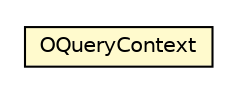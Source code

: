 #!/usr/local/bin/dot
#
# Class diagram 
# Generated by UMLGraph version R5_6-24-gf6e263 (http://www.umlgraph.org/)
#

digraph G {
	edge [fontname="Helvetica",fontsize=10,labelfontname="Helvetica",labelfontsize=10];
	node [fontname="Helvetica",fontsize=10,shape=plaintext];
	nodesep=0.25;
	ranksep=0.5;
	// com.orientechnologies.orient.core.query.OQueryContext
	c2856641 [label=<<table title="com.orientechnologies.orient.core.query.OQueryContext" border="0" cellborder="1" cellspacing="0" cellpadding="2" port="p" bgcolor="lemonChiffon" href="./OQueryContext.html">
		<tr><td><table border="0" cellspacing="0" cellpadding="1">
<tr><td align="center" balign="center"> OQueryContext </td></tr>
		</table></td></tr>
		</table>>, URL="./OQueryContext.html", fontname="Helvetica", fontcolor="black", fontsize=10.0];
}


